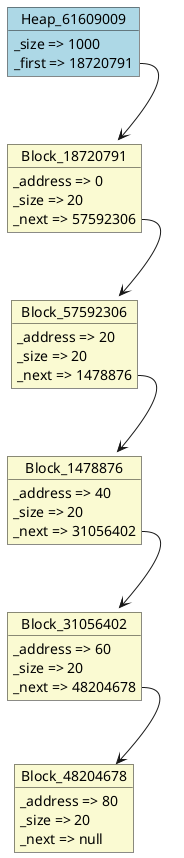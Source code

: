 @startuml object
object Heap_61609009#LightBlue {
  _size => 1000
  _first => 18720791
}
object Block_18720791#LightGoldenRodYellow {
  _address => 0
  _size => 20
  _next => 57592306
}
object Block_57592306#LightGoldenRodYellow {
  _address => 20
  _size => 20
  _next => 1478876
}
object Block_1478876#LightGoldenRodYellow {
  _address => 40
  _size => 20
  _next => 31056402
}
object Block_31056402#LightGoldenRodYellow {
  _address => 60
  _size => 20
  _next => 48204678
}
object Block_48204678#LightGoldenRodYellow {
  _address => 80
  _size => 20
  _next => null
}
Block_31056402::_next --> Block_48204678
Block_1478876::_next --> Block_31056402
Block_57592306::_next --> Block_1478876
Block_18720791::_next --> Block_57592306
Heap_61609009::_first --> Block_18720791
@enduml
